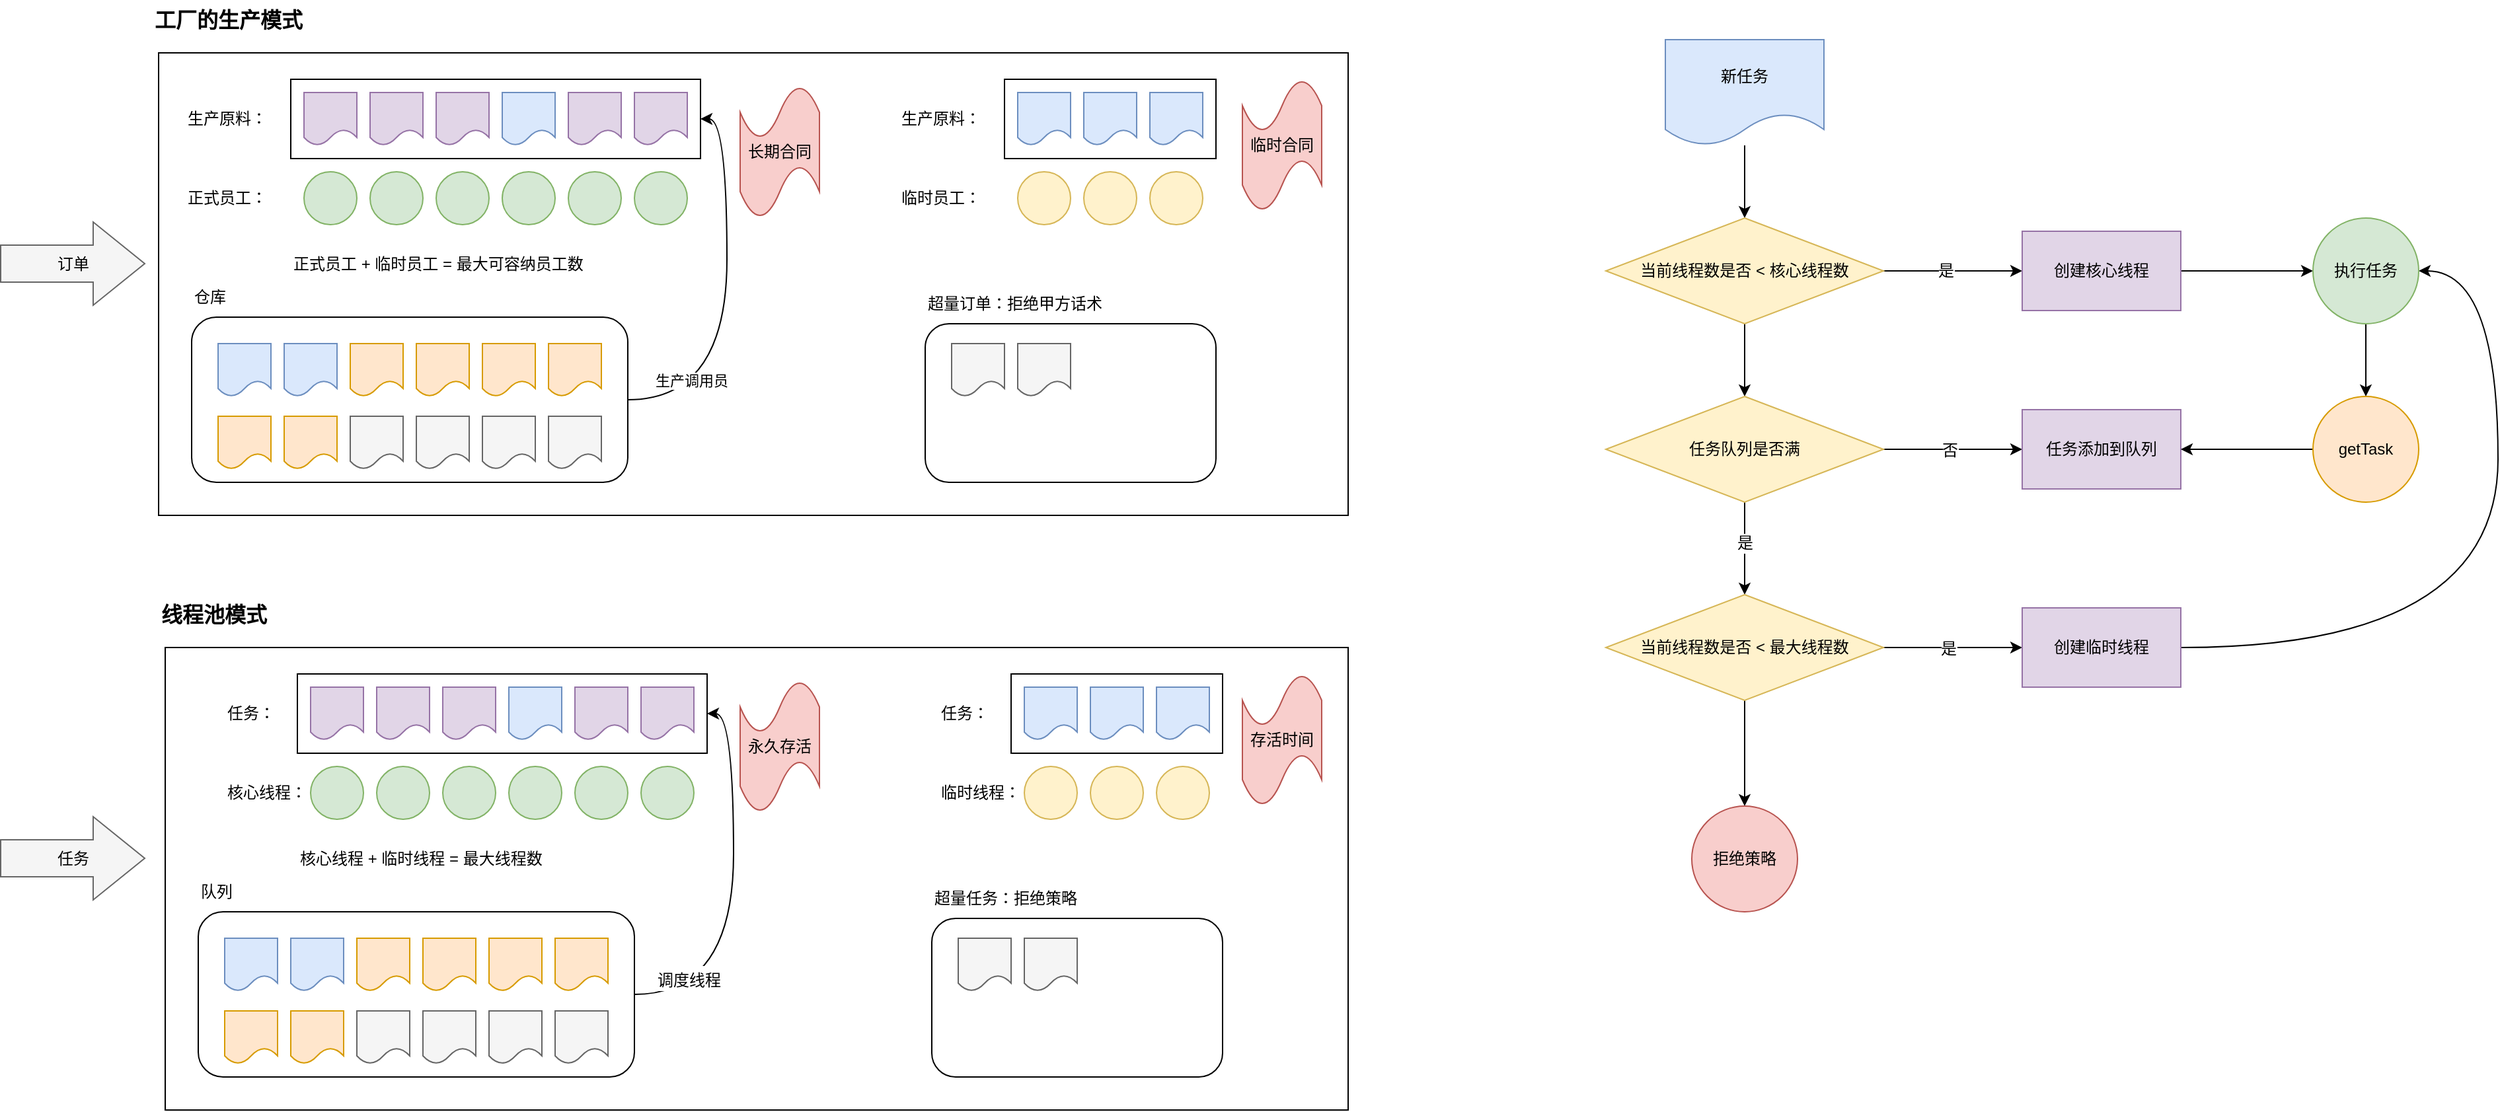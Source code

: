 <mxfile version="20.8.10" type="github">
  <diagram name="第 1 页" id="haMjfOQgUyY7g4PJn1Ck">
    <mxGraphModel dx="1194" dy="735" grid="1" gridSize="10" guides="1" tooltips="1" connect="1" arrows="1" fold="1" page="1" pageScale="1" pageWidth="827" pageHeight="1169" math="0" shadow="0">
      <root>
        <mxCell id="0" />
        <mxCell id="1" parent="0" />
        <mxCell id="9X9NrXB_2GdcQ_k7NygE-1" value="" style="rounded=0;whiteSpace=wrap;html=1;" vertex="1" parent="1">
          <mxGeometry x="170" y="130" width="900" height="350" as="geometry" />
        </mxCell>
        <mxCell id="9X9NrXB_2GdcQ_k7NygE-2" value="" style="ellipse;whiteSpace=wrap;html=1;aspect=fixed;fillColor=#d5e8d4;strokeColor=#82b366;" vertex="1" parent="1">
          <mxGeometry x="280" y="220" width="40" height="40" as="geometry" />
        </mxCell>
        <mxCell id="9X9NrXB_2GdcQ_k7NygE-3" value="" style="ellipse;whiteSpace=wrap;html=1;aspect=fixed;fillColor=#d5e8d4;strokeColor=#82b366;" vertex="1" parent="1">
          <mxGeometry x="330" y="220" width="40" height="40" as="geometry" />
        </mxCell>
        <mxCell id="9X9NrXB_2GdcQ_k7NygE-4" value="" style="ellipse;whiteSpace=wrap;html=1;aspect=fixed;fillColor=#d5e8d4;strokeColor=#82b366;" vertex="1" parent="1">
          <mxGeometry x="380" y="220" width="40" height="40" as="geometry" />
        </mxCell>
        <mxCell id="9X9NrXB_2GdcQ_k7NygE-5" value="" style="ellipse;whiteSpace=wrap;html=1;aspect=fixed;fillColor=#d5e8d4;strokeColor=#82b366;" vertex="1" parent="1">
          <mxGeometry x="430" y="220" width="40" height="40" as="geometry" />
        </mxCell>
        <mxCell id="9X9NrXB_2GdcQ_k7NygE-6" value="" style="ellipse;whiteSpace=wrap;html=1;aspect=fixed;fillColor=#d5e8d4;strokeColor=#82b366;" vertex="1" parent="1">
          <mxGeometry x="480" y="220" width="40" height="40" as="geometry" />
        </mxCell>
        <mxCell id="9X9NrXB_2GdcQ_k7NygE-7" value="" style="ellipse;whiteSpace=wrap;html=1;aspect=fixed;fillColor=#d5e8d4;strokeColor=#82b366;" vertex="1" parent="1">
          <mxGeometry x="530" y="220" width="40" height="40" as="geometry" />
        </mxCell>
        <mxCell id="9X9NrXB_2GdcQ_k7NygE-8" value="" style="rounded=0;whiteSpace=wrap;html=1;" vertex="1" parent="1">
          <mxGeometry x="270" y="150" width="310" height="60" as="geometry" />
        </mxCell>
        <mxCell id="9X9NrXB_2GdcQ_k7NygE-9" value="" style="shape=document;whiteSpace=wrap;html=1;boundedLbl=1;fillColor=#e1d5e7;strokeColor=#9673a6;" vertex="1" parent="1">
          <mxGeometry x="280" y="160" width="40" height="40" as="geometry" />
        </mxCell>
        <mxCell id="9X9NrXB_2GdcQ_k7NygE-10" value="" style="shape=document;whiteSpace=wrap;html=1;boundedLbl=1;fillColor=#e1d5e7;strokeColor=#9673a6;" vertex="1" parent="1">
          <mxGeometry x="330" y="160" width="40" height="40" as="geometry" />
        </mxCell>
        <mxCell id="9X9NrXB_2GdcQ_k7NygE-11" value="" style="shape=document;whiteSpace=wrap;html=1;boundedLbl=1;fillColor=#dae8fc;strokeColor=#6c8ebf;" vertex="1" parent="1">
          <mxGeometry x="430" y="160" width="40" height="40" as="geometry" />
        </mxCell>
        <mxCell id="9X9NrXB_2GdcQ_k7NygE-12" value="" style="shape=document;whiteSpace=wrap;html=1;boundedLbl=1;fillColor=#e1d5e7;strokeColor=#9673a6;" vertex="1" parent="1">
          <mxGeometry x="380" y="160" width="40" height="40" as="geometry" />
        </mxCell>
        <mxCell id="9X9NrXB_2GdcQ_k7NygE-13" value="" style="shape=document;whiteSpace=wrap;html=1;boundedLbl=1;fillColor=#e1d5e7;strokeColor=#9673a6;" vertex="1" parent="1">
          <mxGeometry x="480" y="160" width="40" height="40" as="geometry" />
        </mxCell>
        <mxCell id="9X9NrXB_2GdcQ_k7NygE-14" value="" style="shape=document;whiteSpace=wrap;html=1;boundedLbl=1;fillColor=#e1d5e7;strokeColor=#9673a6;" vertex="1" parent="1">
          <mxGeometry x="530" y="160" width="40" height="40" as="geometry" />
        </mxCell>
        <mxCell id="9X9NrXB_2GdcQ_k7NygE-15" value="生产原料：" style="text;html=1;strokeColor=none;fillColor=none;align=left;verticalAlign=middle;whiteSpace=wrap;rounded=0;" vertex="1" parent="1">
          <mxGeometry x="190" y="165" width="70" height="30" as="geometry" />
        </mxCell>
        <mxCell id="9X9NrXB_2GdcQ_k7NygE-16" value="正式员工：" style="text;html=1;strokeColor=none;fillColor=none;align=left;verticalAlign=middle;whiteSpace=wrap;rounded=0;" vertex="1" parent="1">
          <mxGeometry x="190" y="225" width="70" height="30" as="geometry" />
        </mxCell>
        <mxCell id="9X9NrXB_2GdcQ_k7NygE-47" value="" style="ellipse;whiteSpace=wrap;html=1;aspect=fixed;fillColor=#fff2cc;strokeColor=#d6b656;" vertex="1" parent="1">
          <mxGeometry x="820" y="220" width="40" height="40" as="geometry" />
        </mxCell>
        <mxCell id="9X9NrXB_2GdcQ_k7NygE-48" value="" style="ellipse;whiteSpace=wrap;html=1;aspect=fixed;fillColor=#fff2cc;strokeColor=#d6b656;" vertex="1" parent="1">
          <mxGeometry x="870" y="220" width="40" height="40" as="geometry" />
        </mxCell>
        <mxCell id="9X9NrXB_2GdcQ_k7NygE-49" value="" style="ellipse;whiteSpace=wrap;html=1;aspect=fixed;fillColor=#fff2cc;strokeColor=#d6b656;" vertex="1" parent="1">
          <mxGeometry x="920" y="220" width="40" height="40" as="geometry" />
        </mxCell>
        <mxCell id="9X9NrXB_2GdcQ_k7NygE-50" value="" style="rounded=0;whiteSpace=wrap;html=1;" vertex="1" parent="1">
          <mxGeometry x="810" y="150" width="160" height="60" as="geometry" />
        </mxCell>
        <mxCell id="9X9NrXB_2GdcQ_k7NygE-51" value="" style="shape=document;whiteSpace=wrap;html=1;boundedLbl=1;fillColor=#dae8fc;strokeColor=#6c8ebf;" vertex="1" parent="1">
          <mxGeometry x="820" y="160" width="40" height="40" as="geometry" />
        </mxCell>
        <mxCell id="9X9NrXB_2GdcQ_k7NygE-52" value="" style="shape=document;whiteSpace=wrap;html=1;boundedLbl=1;fillColor=#dae8fc;strokeColor=#6c8ebf;" vertex="1" parent="1">
          <mxGeometry x="870" y="160" width="40" height="40" as="geometry" />
        </mxCell>
        <mxCell id="9X9NrXB_2GdcQ_k7NygE-53" value="" style="shape=document;whiteSpace=wrap;html=1;boundedLbl=1;fillColor=#dae8fc;strokeColor=#6c8ebf;" vertex="1" parent="1">
          <mxGeometry x="920" y="160" width="40" height="40" as="geometry" />
        </mxCell>
        <mxCell id="9X9NrXB_2GdcQ_k7NygE-54" value="生产原料：" style="text;html=1;strokeColor=none;fillColor=none;align=left;verticalAlign=middle;whiteSpace=wrap;rounded=0;" vertex="1" parent="1">
          <mxGeometry x="730" y="165" width="70" height="30" as="geometry" />
        </mxCell>
        <mxCell id="9X9NrXB_2GdcQ_k7NygE-55" value="临时员工：" style="text;html=1;strokeColor=none;fillColor=none;align=left;verticalAlign=middle;whiteSpace=wrap;rounded=0;" vertex="1" parent="1">
          <mxGeometry x="730" y="225" width="70" height="30" as="geometry" />
        </mxCell>
        <mxCell id="9X9NrXB_2GdcQ_k7NygE-137" style="edgeStyle=orthogonalEdgeStyle;rounded=0;orthogonalLoop=1;jettySize=auto;html=1;exitX=1;exitY=0.5;exitDx=0;exitDy=0;entryX=1;entryY=0.5;entryDx=0;entryDy=0;curved=1;" edge="1" parent="1" source="9X9NrXB_2GdcQ_k7NygE-70" target="9X9NrXB_2GdcQ_k7NygE-8">
          <mxGeometry relative="1" as="geometry" />
        </mxCell>
        <mxCell id="9X9NrXB_2GdcQ_k7NygE-138" value="生产调用员" style="edgeLabel;html=1;align=center;verticalAlign=middle;resizable=0;points=[];" vertex="1" connectable="0" parent="9X9NrXB_2GdcQ_k7NygE-137">
          <mxGeometry x="-0.688" y="16" relative="1" as="geometry">
            <mxPoint y="1" as="offset" />
          </mxGeometry>
        </mxCell>
        <mxCell id="9X9NrXB_2GdcQ_k7NygE-70" value="" style="rounded=1;whiteSpace=wrap;html=1;" vertex="1" parent="1">
          <mxGeometry x="195" y="330" width="330" height="125" as="geometry" />
        </mxCell>
        <mxCell id="9X9NrXB_2GdcQ_k7NygE-71" value="" style="shape=document;whiteSpace=wrap;html=1;boundedLbl=1;fillColor=#dae8fc;strokeColor=#6c8ebf;" vertex="1" parent="1">
          <mxGeometry x="215" y="350" width="40" height="40" as="geometry" />
        </mxCell>
        <mxCell id="9X9NrXB_2GdcQ_k7NygE-72" value="" style="shape=document;whiteSpace=wrap;html=1;boundedLbl=1;fillColor=#dae8fc;strokeColor=#6c8ebf;" vertex="1" parent="1">
          <mxGeometry x="265" y="350" width="40" height="40" as="geometry" />
        </mxCell>
        <mxCell id="9X9NrXB_2GdcQ_k7NygE-73" value="" style="shape=document;whiteSpace=wrap;html=1;boundedLbl=1;fillColor=#ffe6cc;strokeColor=#d79b00;" vertex="1" parent="1">
          <mxGeometry x="315" y="350" width="40" height="40" as="geometry" />
        </mxCell>
        <mxCell id="9X9NrXB_2GdcQ_k7NygE-74" value="" style="shape=document;whiteSpace=wrap;html=1;boundedLbl=1;fillColor=#ffe6cc;strokeColor=#d79b00;" vertex="1" parent="1">
          <mxGeometry x="365" y="350" width="40" height="40" as="geometry" />
        </mxCell>
        <mxCell id="9X9NrXB_2GdcQ_k7NygE-75" value="" style="shape=document;whiteSpace=wrap;html=1;boundedLbl=1;fillColor=#ffe6cc;strokeColor=#d79b00;" vertex="1" parent="1">
          <mxGeometry x="415" y="350" width="40" height="40" as="geometry" />
        </mxCell>
        <mxCell id="9X9NrXB_2GdcQ_k7NygE-76" value="" style="shape=document;whiteSpace=wrap;html=1;boundedLbl=1;fillColor=#ffe6cc;strokeColor=#d79b00;" vertex="1" parent="1">
          <mxGeometry x="465" y="350" width="40" height="40" as="geometry" />
        </mxCell>
        <mxCell id="9X9NrXB_2GdcQ_k7NygE-77" value="" style="shape=document;whiteSpace=wrap;html=1;boundedLbl=1;fillColor=#ffe6cc;strokeColor=#d79b00;" vertex="1" parent="1">
          <mxGeometry x="215" y="405" width="40" height="40" as="geometry" />
        </mxCell>
        <mxCell id="9X9NrXB_2GdcQ_k7NygE-78" value="" style="shape=document;whiteSpace=wrap;html=1;boundedLbl=1;fillColor=#ffe6cc;strokeColor=#d79b00;" vertex="1" parent="1">
          <mxGeometry x="265" y="405" width="40" height="40" as="geometry" />
        </mxCell>
        <mxCell id="9X9NrXB_2GdcQ_k7NygE-79" value="" style="shape=document;whiteSpace=wrap;html=1;boundedLbl=1;fillColor=#f5f5f5;strokeColor=#666666;fontColor=#333333;" vertex="1" parent="1">
          <mxGeometry x="315" y="405" width="40" height="40" as="geometry" />
        </mxCell>
        <mxCell id="9X9NrXB_2GdcQ_k7NygE-80" value="" style="shape=document;whiteSpace=wrap;html=1;boundedLbl=1;fillColor=#f5f5f5;strokeColor=#666666;fontColor=#333333;" vertex="1" parent="1">
          <mxGeometry x="365" y="405" width="40" height="40" as="geometry" />
        </mxCell>
        <mxCell id="9X9NrXB_2GdcQ_k7NygE-81" value="" style="shape=document;whiteSpace=wrap;html=1;boundedLbl=1;fillColor=#f5f5f5;strokeColor=#666666;fontColor=#333333;" vertex="1" parent="1">
          <mxGeometry x="415" y="405" width="40" height="40" as="geometry" />
        </mxCell>
        <mxCell id="9X9NrXB_2GdcQ_k7NygE-82" value="" style="shape=document;whiteSpace=wrap;html=1;boundedLbl=1;fillColor=#f5f5f5;strokeColor=#666666;fontColor=#333333;" vertex="1" parent="1">
          <mxGeometry x="465" y="405" width="40" height="40" as="geometry" />
        </mxCell>
        <mxCell id="9X9NrXB_2GdcQ_k7NygE-83" value="仓库" style="text;html=1;strokeColor=none;fillColor=none;align=left;verticalAlign=middle;whiteSpace=wrap;rounded=0;" vertex="1" parent="1">
          <mxGeometry x="195" y="300" width="35" height="30" as="geometry" />
        </mxCell>
        <mxCell id="9X9NrXB_2GdcQ_k7NygE-88" value="" style="rounded=1;whiteSpace=wrap;html=1;" vertex="1" parent="1">
          <mxGeometry x="750" y="335" width="220" height="120" as="geometry" />
        </mxCell>
        <mxCell id="9X9NrXB_2GdcQ_k7NygE-89" value="超量订单：拒绝甲方话术" style="text;html=1;strokeColor=none;fillColor=none;align=left;verticalAlign=middle;whiteSpace=wrap;rounded=0;" vertex="1" parent="1">
          <mxGeometry x="750" y="305" width="150" height="30" as="geometry" />
        </mxCell>
        <mxCell id="9X9NrXB_2GdcQ_k7NygE-90" value="" style="shape=document;whiteSpace=wrap;html=1;boundedLbl=1;fillColor=#f5f5f5;strokeColor=#666666;fontColor=#333333;" vertex="1" parent="1">
          <mxGeometry x="770" y="350" width="40" height="40" as="geometry" />
        </mxCell>
        <mxCell id="9X9NrXB_2GdcQ_k7NygE-91" value="" style="shape=document;whiteSpace=wrap;html=1;boundedLbl=1;fillColor=#f5f5f5;strokeColor=#666666;fontColor=#333333;" vertex="1" parent="1">
          <mxGeometry x="820" y="350" width="40" height="40" as="geometry" />
        </mxCell>
        <mxCell id="9X9NrXB_2GdcQ_k7NygE-92" value="工厂的生产模式" style="text;html=1;strokeColor=none;fillColor=none;align=left;verticalAlign=middle;whiteSpace=wrap;rounded=0;fontStyle=1;fontSize=16;" vertex="1" parent="1">
          <mxGeometry x="165" y="90" width="120" height="30" as="geometry" />
        </mxCell>
        <mxCell id="9X9NrXB_2GdcQ_k7NygE-93" value="" style="rounded=0;whiteSpace=wrap;html=1;" vertex="1" parent="1">
          <mxGeometry x="175" y="580" width="895" height="350" as="geometry" />
        </mxCell>
        <mxCell id="9X9NrXB_2GdcQ_k7NygE-94" value="" style="ellipse;whiteSpace=wrap;html=1;aspect=fixed;fillColor=#d5e8d4;strokeColor=#82b366;" vertex="1" parent="1">
          <mxGeometry x="285" y="670" width="40" height="40" as="geometry" />
        </mxCell>
        <mxCell id="9X9NrXB_2GdcQ_k7NygE-95" value="" style="ellipse;whiteSpace=wrap;html=1;aspect=fixed;fillColor=#d5e8d4;strokeColor=#82b366;" vertex="1" parent="1">
          <mxGeometry x="335" y="670" width="40" height="40" as="geometry" />
        </mxCell>
        <mxCell id="9X9NrXB_2GdcQ_k7NygE-96" value="" style="ellipse;whiteSpace=wrap;html=1;aspect=fixed;fillColor=#d5e8d4;strokeColor=#82b366;" vertex="1" parent="1">
          <mxGeometry x="385" y="670" width="40" height="40" as="geometry" />
        </mxCell>
        <mxCell id="9X9NrXB_2GdcQ_k7NygE-97" value="" style="ellipse;whiteSpace=wrap;html=1;aspect=fixed;fillColor=#d5e8d4;strokeColor=#82b366;" vertex="1" parent="1">
          <mxGeometry x="435" y="670" width="40" height="40" as="geometry" />
        </mxCell>
        <mxCell id="9X9NrXB_2GdcQ_k7NygE-98" value="" style="ellipse;whiteSpace=wrap;html=1;aspect=fixed;fillColor=#d5e8d4;strokeColor=#82b366;" vertex="1" parent="1">
          <mxGeometry x="485" y="670" width="40" height="40" as="geometry" />
        </mxCell>
        <mxCell id="9X9NrXB_2GdcQ_k7NygE-99" value="" style="ellipse;whiteSpace=wrap;html=1;aspect=fixed;fillColor=#d5e8d4;strokeColor=#82b366;" vertex="1" parent="1">
          <mxGeometry x="535" y="670" width="40" height="40" as="geometry" />
        </mxCell>
        <mxCell id="9X9NrXB_2GdcQ_k7NygE-100" value="" style="rounded=0;whiteSpace=wrap;html=1;" vertex="1" parent="1">
          <mxGeometry x="275" y="600" width="310" height="60" as="geometry" />
        </mxCell>
        <mxCell id="9X9NrXB_2GdcQ_k7NygE-101" value="" style="shape=document;whiteSpace=wrap;html=1;boundedLbl=1;fillColor=#e1d5e7;strokeColor=#9673a6;" vertex="1" parent="1">
          <mxGeometry x="285" y="610" width="40" height="40" as="geometry" />
        </mxCell>
        <mxCell id="9X9NrXB_2GdcQ_k7NygE-102" value="" style="shape=document;whiteSpace=wrap;html=1;boundedLbl=1;fillColor=#e1d5e7;strokeColor=#9673a6;" vertex="1" parent="1">
          <mxGeometry x="335" y="610" width="40" height="40" as="geometry" />
        </mxCell>
        <mxCell id="9X9NrXB_2GdcQ_k7NygE-103" value="" style="shape=document;whiteSpace=wrap;html=1;boundedLbl=1;fillColor=#dae8fc;strokeColor=#6c8ebf;" vertex="1" parent="1">
          <mxGeometry x="435" y="610" width="40" height="40" as="geometry" />
        </mxCell>
        <mxCell id="9X9NrXB_2GdcQ_k7NygE-104" value="" style="shape=document;whiteSpace=wrap;html=1;boundedLbl=1;fillColor=#e1d5e7;strokeColor=#9673a6;" vertex="1" parent="1">
          <mxGeometry x="385" y="610" width="40" height="40" as="geometry" />
        </mxCell>
        <mxCell id="9X9NrXB_2GdcQ_k7NygE-105" value="" style="shape=document;whiteSpace=wrap;html=1;boundedLbl=1;fillColor=#e1d5e7;strokeColor=#9673a6;" vertex="1" parent="1">
          <mxGeometry x="485" y="610" width="40" height="40" as="geometry" />
        </mxCell>
        <mxCell id="9X9NrXB_2GdcQ_k7NygE-106" value="" style="shape=document;whiteSpace=wrap;html=1;boundedLbl=1;fillColor=#e1d5e7;strokeColor=#9673a6;" vertex="1" parent="1">
          <mxGeometry x="535" y="610" width="40" height="40" as="geometry" />
        </mxCell>
        <mxCell id="9X9NrXB_2GdcQ_k7NygE-107" value="任务：" style="text;html=1;strokeColor=none;fillColor=none;align=left;verticalAlign=middle;whiteSpace=wrap;rounded=0;" vertex="1" parent="1">
          <mxGeometry x="220" y="615" width="45" height="30" as="geometry" />
        </mxCell>
        <mxCell id="9X9NrXB_2GdcQ_k7NygE-108" value="核心线程：" style="text;html=1;strokeColor=none;fillColor=none;align=left;verticalAlign=middle;whiteSpace=wrap;rounded=0;" vertex="1" parent="1">
          <mxGeometry x="220" y="675" width="70" height="30" as="geometry" />
        </mxCell>
        <mxCell id="9X9NrXB_2GdcQ_k7NygE-109" value="" style="ellipse;whiteSpace=wrap;html=1;aspect=fixed;fillColor=#fff2cc;strokeColor=#d6b656;" vertex="1" parent="1">
          <mxGeometry x="825" y="670" width="40" height="40" as="geometry" />
        </mxCell>
        <mxCell id="9X9NrXB_2GdcQ_k7NygE-110" value="" style="ellipse;whiteSpace=wrap;html=1;aspect=fixed;fillColor=#fff2cc;strokeColor=#d6b656;" vertex="1" parent="1">
          <mxGeometry x="875" y="670" width="40" height="40" as="geometry" />
        </mxCell>
        <mxCell id="9X9NrXB_2GdcQ_k7NygE-111" value="" style="ellipse;whiteSpace=wrap;html=1;aspect=fixed;fillColor=#fff2cc;strokeColor=#d6b656;" vertex="1" parent="1">
          <mxGeometry x="925" y="670" width="40" height="40" as="geometry" />
        </mxCell>
        <mxCell id="9X9NrXB_2GdcQ_k7NygE-112" value="" style="rounded=0;whiteSpace=wrap;html=1;" vertex="1" parent="1">
          <mxGeometry x="815" y="600" width="160" height="60" as="geometry" />
        </mxCell>
        <mxCell id="9X9NrXB_2GdcQ_k7NygE-113" value="" style="shape=document;whiteSpace=wrap;html=1;boundedLbl=1;fillColor=#dae8fc;strokeColor=#6c8ebf;" vertex="1" parent="1">
          <mxGeometry x="825" y="610" width="40" height="40" as="geometry" />
        </mxCell>
        <mxCell id="9X9NrXB_2GdcQ_k7NygE-114" value="" style="shape=document;whiteSpace=wrap;html=1;boundedLbl=1;fillColor=#dae8fc;strokeColor=#6c8ebf;" vertex="1" parent="1">
          <mxGeometry x="875" y="610" width="40" height="40" as="geometry" />
        </mxCell>
        <mxCell id="9X9NrXB_2GdcQ_k7NygE-115" value="" style="shape=document;whiteSpace=wrap;html=1;boundedLbl=1;fillColor=#dae8fc;strokeColor=#6c8ebf;" vertex="1" parent="1">
          <mxGeometry x="925" y="610" width="40" height="40" as="geometry" />
        </mxCell>
        <mxCell id="9X9NrXB_2GdcQ_k7NygE-116" value="任务：" style="text;html=1;strokeColor=none;fillColor=none;align=left;verticalAlign=middle;whiteSpace=wrap;rounded=0;" vertex="1" parent="1">
          <mxGeometry x="760" y="615" width="40" height="30" as="geometry" />
        </mxCell>
        <mxCell id="9X9NrXB_2GdcQ_k7NygE-117" value="临时线程：" style="text;html=1;strokeColor=none;fillColor=none;align=left;verticalAlign=middle;whiteSpace=wrap;rounded=0;" vertex="1" parent="1">
          <mxGeometry x="760" y="675" width="70" height="30" as="geometry" />
        </mxCell>
        <mxCell id="9X9NrXB_2GdcQ_k7NygE-145" style="edgeStyle=orthogonalEdgeStyle;curved=1;rounded=0;orthogonalLoop=1;jettySize=auto;html=1;exitX=1;exitY=0.5;exitDx=0;exitDy=0;entryX=1;entryY=0.5;entryDx=0;entryDy=0;fontSize=16;" edge="1" parent="1" source="9X9NrXB_2GdcQ_k7NygE-118" target="9X9NrXB_2GdcQ_k7NygE-100">
          <mxGeometry relative="1" as="geometry" />
        </mxCell>
        <mxCell id="9X9NrXB_2GdcQ_k7NygE-146" value="&lt;font style=&quot;font-size: 12px;&quot;&gt;调度线程&lt;/font&gt;" style="edgeLabel;html=1;align=center;verticalAlign=middle;resizable=0;points=[];fontSize=16;" vertex="1" connectable="0" parent="9X9NrXB_2GdcQ_k7NygE-145">
          <mxGeometry x="-0.733" y="14" relative="1" as="geometry">
            <mxPoint y="1" as="offset" />
          </mxGeometry>
        </mxCell>
        <mxCell id="9X9NrXB_2GdcQ_k7NygE-118" value="" style="rounded=1;whiteSpace=wrap;html=1;" vertex="1" parent="1">
          <mxGeometry x="200" y="780" width="330" height="125" as="geometry" />
        </mxCell>
        <mxCell id="9X9NrXB_2GdcQ_k7NygE-119" value="" style="shape=document;whiteSpace=wrap;html=1;boundedLbl=1;fillColor=#dae8fc;strokeColor=#6c8ebf;" vertex="1" parent="1">
          <mxGeometry x="220" y="800" width="40" height="40" as="geometry" />
        </mxCell>
        <mxCell id="9X9NrXB_2GdcQ_k7NygE-120" value="" style="shape=document;whiteSpace=wrap;html=1;boundedLbl=1;fillColor=#dae8fc;strokeColor=#6c8ebf;" vertex="1" parent="1">
          <mxGeometry x="270" y="800" width="40" height="40" as="geometry" />
        </mxCell>
        <mxCell id="9X9NrXB_2GdcQ_k7NygE-121" value="" style="shape=document;whiteSpace=wrap;html=1;boundedLbl=1;fillColor=#ffe6cc;strokeColor=#d79b00;" vertex="1" parent="1">
          <mxGeometry x="320" y="800" width="40" height="40" as="geometry" />
        </mxCell>
        <mxCell id="9X9NrXB_2GdcQ_k7NygE-122" value="" style="shape=document;whiteSpace=wrap;html=1;boundedLbl=1;fillColor=#ffe6cc;strokeColor=#d79b00;" vertex="1" parent="1">
          <mxGeometry x="370" y="800" width="40" height="40" as="geometry" />
        </mxCell>
        <mxCell id="9X9NrXB_2GdcQ_k7NygE-123" value="" style="shape=document;whiteSpace=wrap;html=1;boundedLbl=1;fillColor=#ffe6cc;strokeColor=#d79b00;" vertex="1" parent="1">
          <mxGeometry x="420" y="800" width="40" height="40" as="geometry" />
        </mxCell>
        <mxCell id="9X9NrXB_2GdcQ_k7NygE-124" value="" style="shape=document;whiteSpace=wrap;html=1;boundedLbl=1;fillColor=#ffe6cc;strokeColor=#d79b00;" vertex="1" parent="1">
          <mxGeometry x="470" y="800" width="40" height="40" as="geometry" />
        </mxCell>
        <mxCell id="9X9NrXB_2GdcQ_k7NygE-125" value="" style="shape=document;whiteSpace=wrap;html=1;boundedLbl=1;fillColor=#ffe6cc;strokeColor=#d79b00;" vertex="1" parent="1">
          <mxGeometry x="220" y="855" width="40" height="40" as="geometry" />
        </mxCell>
        <mxCell id="9X9NrXB_2GdcQ_k7NygE-126" value="" style="shape=document;whiteSpace=wrap;html=1;boundedLbl=1;fillColor=#ffe6cc;strokeColor=#d79b00;" vertex="1" parent="1">
          <mxGeometry x="270" y="855" width="40" height="40" as="geometry" />
        </mxCell>
        <mxCell id="9X9NrXB_2GdcQ_k7NygE-127" value="" style="shape=document;whiteSpace=wrap;html=1;boundedLbl=1;fillColor=#f5f5f5;strokeColor=#666666;fontColor=#333333;" vertex="1" parent="1">
          <mxGeometry x="320" y="855" width="40" height="40" as="geometry" />
        </mxCell>
        <mxCell id="9X9NrXB_2GdcQ_k7NygE-128" value="" style="shape=document;whiteSpace=wrap;html=1;boundedLbl=1;fillColor=#f5f5f5;strokeColor=#666666;fontColor=#333333;" vertex="1" parent="1">
          <mxGeometry x="370" y="855" width="40" height="40" as="geometry" />
        </mxCell>
        <mxCell id="9X9NrXB_2GdcQ_k7NygE-129" value="" style="shape=document;whiteSpace=wrap;html=1;boundedLbl=1;fillColor=#f5f5f5;strokeColor=#666666;fontColor=#333333;" vertex="1" parent="1">
          <mxGeometry x="420" y="855" width="40" height="40" as="geometry" />
        </mxCell>
        <mxCell id="9X9NrXB_2GdcQ_k7NygE-130" value="" style="shape=document;whiteSpace=wrap;html=1;boundedLbl=1;fillColor=#f5f5f5;strokeColor=#666666;fontColor=#333333;" vertex="1" parent="1">
          <mxGeometry x="470" y="855" width="40" height="40" as="geometry" />
        </mxCell>
        <mxCell id="9X9NrXB_2GdcQ_k7NygE-131" value="队列" style="text;html=1;strokeColor=none;fillColor=none;align=left;verticalAlign=middle;whiteSpace=wrap;rounded=0;" vertex="1" parent="1">
          <mxGeometry x="200" y="750" width="30" height="30" as="geometry" />
        </mxCell>
        <mxCell id="9X9NrXB_2GdcQ_k7NygE-132" value="" style="rounded=1;whiteSpace=wrap;html=1;" vertex="1" parent="1">
          <mxGeometry x="755" y="785" width="220" height="120" as="geometry" />
        </mxCell>
        <mxCell id="9X9NrXB_2GdcQ_k7NygE-133" value="超量任务：拒绝策略" style="text;html=1;strokeColor=none;fillColor=none;align=left;verticalAlign=middle;whiteSpace=wrap;rounded=0;" vertex="1" parent="1">
          <mxGeometry x="755" y="755" width="125" height="30" as="geometry" />
        </mxCell>
        <mxCell id="9X9NrXB_2GdcQ_k7NygE-134" value="" style="shape=document;whiteSpace=wrap;html=1;boundedLbl=1;fillColor=#f5f5f5;strokeColor=#666666;fontColor=#333333;" vertex="1" parent="1">
          <mxGeometry x="775" y="800" width="40" height="40" as="geometry" />
        </mxCell>
        <mxCell id="9X9NrXB_2GdcQ_k7NygE-135" value="" style="shape=document;whiteSpace=wrap;html=1;boundedLbl=1;fillColor=#f5f5f5;strokeColor=#666666;fontColor=#333333;" vertex="1" parent="1">
          <mxGeometry x="825" y="800" width="40" height="40" as="geometry" />
        </mxCell>
        <mxCell id="9X9NrXB_2GdcQ_k7NygE-136" value="线程池模式" style="text;html=1;strokeColor=none;fillColor=none;align=left;verticalAlign=middle;whiteSpace=wrap;rounded=0;fontStyle=1;fontSize=16;" vertex="1" parent="1">
          <mxGeometry x="170" y="540" width="120" height="30" as="geometry" />
        </mxCell>
        <mxCell id="9X9NrXB_2GdcQ_k7NygE-139" value="正式员工 + 临时员工 = 最大可容纳员工数" style="text;html=1;strokeColor=none;fillColor=none;align=left;verticalAlign=middle;whiteSpace=wrap;rounded=0;" vertex="1" parent="1">
          <mxGeometry x="270" y="275" width="236" height="30" as="geometry" />
        </mxCell>
        <mxCell id="9X9NrXB_2GdcQ_k7NygE-140" value="核心线程 + 临时线程 = 最大线程数" style="text;html=1;strokeColor=none;fillColor=none;align=left;verticalAlign=middle;whiteSpace=wrap;rounded=0;" vertex="1" parent="1">
          <mxGeometry x="275" y="725" width="236" height="30" as="geometry" />
        </mxCell>
        <mxCell id="9X9NrXB_2GdcQ_k7NygE-147" value="订单" style="shape=flexArrow;endArrow=classic;html=1;rounded=0;fontSize=12;curved=1;endWidth=34;endSize=12.67;width=28;fillColor=#f5f5f5;strokeColor=#666666;labelBackgroundColor=none;" edge="1" parent="1">
          <mxGeometry width="50" height="50" relative="1" as="geometry">
            <mxPoint x="50" y="289.5" as="sourcePoint" />
            <mxPoint x="160" y="289.5" as="targetPoint" />
          </mxGeometry>
        </mxCell>
        <mxCell id="9X9NrXB_2GdcQ_k7NygE-149" value="任务" style="shape=flexArrow;endArrow=classic;html=1;rounded=0;fontSize=12;curved=1;endWidth=34;endSize=12.67;width=28;fillColor=#f5f5f5;strokeColor=#666666;labelBackgroundColor=none;" edge="1" parent="1">
          <mxGeometry width="50" height="50" relative="1" as="geometry">
            <mxPoint x="50" y="739.5" as="sourcePoint" />
            <mxPoint x="160" y="739.5" as="targetPoint" />
            <mxPoint as="offset" />
          </mxGeometry>
        </mxCell>
        <mxCell id="9X9NrXB_2GdcQ_k7NygE-154" style="edgeStyle=orthogonalEdgeStyle;curved=1;rounded=0;orthogonalLoop=1;jettySize=auto;html=1;entryX=0.5;entryY=0;entryDx=0;entryDy=0;labelBackgroundColor=none;fontSize=12;" edge="1" parent="1" source="9X9NrXB_2GdcQ_k7NygE-151" target="9X9NrXB_2GdcQ_k7NygE-152">
          <mxGeometry relative="1" as="geometry" />
        </mxCell>
        <mxCell id="9X9NrXB_2GdcQ_k7NygE-151" value="新任务" style="shape=document;whiteSpace=wrap;html=1;boundedLbl=1;fontSize=12;fillColor=#dae8fc;strokeColor=#6c8ebf;" vertex="1" parent="1">
          <mxGeometry x="1310" y="120" width="120" height="80" as="geometry" />
        </mxCell>
        <mxCell id="9X9NrXB_2GdcQ_k7NygE-156" value="" style="edgeStyle=orthogonalEdgeStyle;curved=1;rounded=0;orthogonalLoop=1;jettySize=auto;html=1;labelBackgroundColor=none;fontSize=12;" edge="1" parent="1" source="9X9NrXB_2GdcQ_k7NygE-152" target="9X9NrXB_2GdcQ_k7NygE-155">
          <mxGeometry relative="1" as="geometry" />
        </mxCell>
        <mxCell id="9X9NrXB_2GdcQ_k7NygE-157" value="是" style="edgeLabel;html=1;align=center;verticalAlign=middle;resizable=0;points=[];fontSize=12;" vertex="1" connectable="0" parent="9X9NrXB_2GdcQ_k7NygE-156">
          <mxGeometry x="-0.105" y="-2" relative="1" as="geometry">
            <mxPoint y="-2" as="offset" />
          </mxGeometry>
        </mxCell>
        <mxCell id="9X9NrXB_2GdcQ_k7NygE-159" style="edgeStyle=orthogonalEdgeStyle;curved=1;rounded=0;orthogonalLoop=1;jettySize=auto;html=1;exitX=0.5;exitY=1;exitDx=0;exitDy=0;labelBackgroundColor=none;fontSize=12;" edge="1" parent="1" source="9X9NrXB_2GdcQ_k7NygE-152" target="9X9NrXB_2GdcQ_k7NygE-158">
          <mxGeometry relative="1" as="geometry" />
        </mxCell>
        <mxCell id="9X9NrXB_2GdcQ_k7NygE-152" value="当前线程数是否 &amp;lt; 核心线程数" style="rhombus;whiteSpace=wrap;html=1;fontSize=12;fillColor=#fff2cc;strokeColor=#d6b656;" vertex="1" parent="1">
          <mxGeometry x="1265" y="255" width="210" height="80" as="geometry" />
        </mxCell>
        <mxCell id="9X9NrXB_2GdcQ_k7NygE-173" value="" style="edgeStyle=orthogonalEdgeStyle;curved=1;rounded=0;orthogonalLoop=1;jettySize=auto;html=1;labelBackgroundColor=none;fontSize=12;" edge="1" parent="1" source="9X9NrXB_2GdcQ_k7NygE-155" target="9X9NrXB_2GdcQ_k7NygE-172">
          <mxGeometry relative="1" as="geometry" />
        </mxCell>
        <mxCell id="9X9NrXB_2GdcQ_k7NygE-155" value="创建核心线程" style="whiteSpace=wrap;html=1;fillColor=#e1d5e7;strokeColor=#9673a6;" vertex="1" parent="1">
          <mxGeometry x="1580" y="265" width="120" height="60" as="geometry" />
        </mxCell>
        <mxCell id="9X9NrXB_2GdcQ_k7NygE-161" value="" style="edgeStyle=orthogonalEdgeStyle;curved=1;rounded=0;orthogonalLoop=1;jettySize=auto;html=1;labelBackgroundColor=none;fontSize=12;" edge="1" parent="1" source="9X9NrXB_2GdcQ_k7NygE-158" target="9X9NrXB_2GdcQ_k7NygE-160">
          <mxGeometry relative="1" as="geometry" />
        </mxCell>
        <mxCell id="9X9NrXB_2GdcQ_k7NygE-162" value="否" style="edgeLabel;html=1;align=center;verticalAlign=middle;resizable=0;points=[];fontSize=12;" vertex="1" connectable="0" parent="9X9NrXB_2GdcQ_k7NygE-161">
          <mxGeometry x="-0.048" y="-1" relative="1" as="geometry">
            <mxPoint as="offset" />
          </mxGeometry>
        </mxCell>
        <mxCell id="9X9NrXB_2GdcQ_k7NygE-164" value="" style="edgeStyle=orthogonalEdgeStyle;curved=1;rounded=0;orthogonalLoop=1;jettySize=auto;html=1;labelBackgroundColor=none;fontSize=12;entryX=0.5;entryY=0;entryDx=0;entryDy=0;" edge="1" parent="1" source="9X9NrXB_2GdcQ_k7NygE-158" target="9X9NrXB_2GdcQ_k7NygE-166">
          <mxGeometry relative="1" as="geometry">
            <mxPoint x="1370" y="560" as="targetPoint" />
          </mxGeometry>
        </mxCell>
        <mxCell id="9X9NrXB_2GdcQ_k7NygE-165" value="是" style="edgeLabel;html=1;align=center;verticalAlign=middle;resizable=0;points=[];fontSize=12;" vertex="1" connectable="0" parent="9X9NrXB_2GdcQ_k7NygE-164">
          <mxGeometry x="-0.133" y="2" relative="1" as="geometry">
            <mxPoint x="-2" as="offset" />
          </mxGeometry>
        </mxCell>
        <mxCell id="9X9NrXB_2GdcQ_k7NygE-158" value="任务队列是否满" style="rhombus;whiteSpace=wrap;html=1;fontSize=12;fillColor=#fff2cc;strokeColor=#d6b656;" vertex="1" parent="1">
          <mxGeometry x="1265" y="390" width="210" height="80" as="geometry" />
        </mxCell>
        <mxCell id="9X9NrXB_2GdcQ_k7NygE-160" value="任务添加到队列" style="whiteSpace=wrap;html=1;fillColor=#e1d5e7;strokeColor=#9673a6;" vertex="1" parent="1">
          <mxGeometry x="1580" y="400" width="120" height="60" as="geometry" />
        </mxCell>
        <mxCell id="9X9NrXB_2GdcQ_k7NygE-168" value="" style="edgeStyle=orthogonalEdgeStyle;curved=1;rounded=0;orthogonalLoop=1;jettySize=auto;html=1;labelBackgroundColor=none;fontSize=12;" edge="1" parent="1" source="9X9NrXB_2GdcQ_k7NygE-166" target="9X9NrXB_2GdcQ_k7NygE-167">
          <mxGeometry relative="1" as="geometry" />
        </mxCell>
        <mxCell id="9X9NrXB_2GdcQ_k7NygE-169" value="是" style="edgeLabel;html=1;align=center;verticalAlign=middle;resizable=0;points=[];fontSize=12;" vertex="1" connectable="0" parent="9X9NrXB_2GdcQ_k7NygE-168">
          <mxGeometry x="-0.067" y="-1" relative="1" as="geometry">
            <mxPoint as="offset" />
          </mxGeometry>
        </mxCell>
        <mxCell id="9X9NrXB_2GdcQ_k7NygE-171" value="" style="edgeStyle=orthogonalEdgeStyle;curved=1;rounded=0;orthogonalLoop=1;jettySize=auto;html=1;labelBackgroundColor=none;fontSize=12;" edge="1" parent="1" source="9X9NrXB_2GdcQ_k7NygE-166" target="9X9NrXB_2GdcQ_k7NygE-170">
          <mxGeometry relative="1" as="geometry" />
        </mxCell>
        <mxCell id="9X9NrXB_2GdcQ_k7NygE-166" value="当前线程数是否 &amp;lt; 最大线程数" style="rhombus;whiteSpace=wrap;html=1;fontSize=12;fillColor=#fff2cc;strokeColor=#d6b656;" vertex="1" parent="1">
          <mxGeometry x="1265" y="540" width="210" height="80" as="geometry" />
        </mxCell>
        <mxCell id="9X9NrXB_2GdcQ_k7NygE-181" style="edgeStyle=orthogonalEdgeStyle;curved=1;orthogonalLoop=1;jettySize=auto;html=1;exitX=1;exitY=0.5;exitDx=0;exitDy=0;entryX=1;entryY=0.5;entryDx=0;entryDy=0;labelBackgroundColor=none;fontSize=12;" edge="1" parent="1" source="9X9NrXB_2GdcQ_k7NygE-167" target="9X9NrXB_2GdcQ_k7NygE-172">
          <mxGeometry relative="1" as="geometry">
            <Array as="points">
              <mxPoint x="1940" y="580" />
              <mxPoint x="1940" y="295" />
            </Array>
          </mxGeometry>
        </mxCell>
        <mxCell id="9X9NrXB_2GdcQ_k7NygE-167" value="创建临时线程" style="whiteSpace=wrap;html=1;fillColor=#e1d5e7;strokeColor=#9673a6;" vertex="1" parent="1">
          <mxGeometry x="1580" y="550" width="120" height="60" as="geometry" />
        </mxCell>
        <mxCell id="9X9NrXB_2GdcQ_k7NygE-170" value="拒绝策略" style="ellipse;whiteSpace=wrap;html=1;fillColor=#f8cecc;strokeColor=#b85450;" vertex="1" parent="1">
          <mxGeometry x="1330" y="700" width="80" height="80" as="geometry" />
        </mxCell>
        <mxCell id="9X9NrXB_2GdcQ_k7NygE-182" style="edgeStyle=orthogonalEdgeStyle;curved=1;orthogonalLoop=1;jettySize=auto;html=1;exitX=0.5;exitY=1;exitDx=0;exitDy=0;labelBackgroundColor=none;fontSize=12;" edge="1" parent="1" source="9X9NrXB_2GdcQ_k7NygE-172" target="9X9NrXB_2GdcQ_k7NygE-177">
          <mxGeometry relative="1" as="geometry" />
        </mxCell>
        <mxCell id="9X9NrXB_2GdcQ_k7NygE-172" value="执行任务" style="ellipse;whiteSpace=wrap;html=1;fillColor=#d5e8d4;strokeColor=#82b366;" vertex="1" parent="1">
          <mxGeometry x="1800" y="255" width="80" height="80" as="geometry" />
        </mxCell>
        <mxCell id="9X9NrXB_2GdcQ_k7NygE-183" style="edgeStyle=orthogonalEdgeStyle;curved=1;orthogonalLoop=1;jettySize=auto;html=1;exitX=0;exitY=0.5;exitDx=0;exitDy=0;entryX=1;entryY=0.5;entryDx=0;entryDy=0;labelBackgroundColor=none;fontSize=12;" edge="1" parent="1" source="9X9NrXB_2GdcQ_k7NygE-177" target="9X9NrXB_2GdcQ_k7NygE-160">
          <mxGeometry relative="1" as="geometry" />
        </mxCell>
        <mxCell id="9X9NrXB_2GdcQ_k7NygE-177" value="getTask" style="ellipse;whiteSpace=wrap;html=1;aspect=fixed;fontSize=12;fillColor=#ffe6cc;strokeColor=#d79b00;" vertex="1" parent="1">
          <mxGeometry x="1800" y="390" width="80" height="80" as="geometry" />
        </mxCell>
        <mxCell id="9X9NrXB_2GdcQ_k7NygE-184" value="临时合同" style="shape=tape;whiteSpace=wrap;html=1;fontSize=12;size=0.4;fillColor=#f8cecc;strokeColor=#b85450;" vertex="1" parent="1">
          <mxGeometry x="990" y="150" width="60" height="100" as="geometry" />
        </mxCell>
        <mxCell id="9X9NrXB_2GdcQ_k7NygE-185" value="长期合同" style="shape=tape;whiteSpace=wrap;html=1;fontSize=12;size=0.4;fillColor=#f8cecc;strokeColor=#b85450;" vertex="1" parent="1">
          <mxGeometry x="610" y="155" width="60" height="100" as="geometry" />
        </mxCell>
        <mxCell id="9X9NrXB_2GdcQ_k7NygE-186" value="存活时间" style="shape=tape;whiteSpace=wrap;html=1;fontSize=12;size=0.4;fillColor=#f8cecc;strokeColor=#b85450;" vertex="1" parent="1">
          <mxGeometry x="990" y="600" width="60" height="100" as="geometry" />
        </mxCell>
        <mxCell id="9X9NrXB_2GdcQ_k7NygE-187" value="永久存活" style="shape=tape;whiteSpace=wrap;html=1;fontSize=12;size=0.4;fillColor=#f8cecc;strokeColor=#b85450;" vertex="1" parent="1">
          <mxGeometry x="610" y="605" width="60" height="100" as="geometry" />
        </mxCell>
      </root>
    </mxGraphModel>
  </diagram>
</mxfile>
